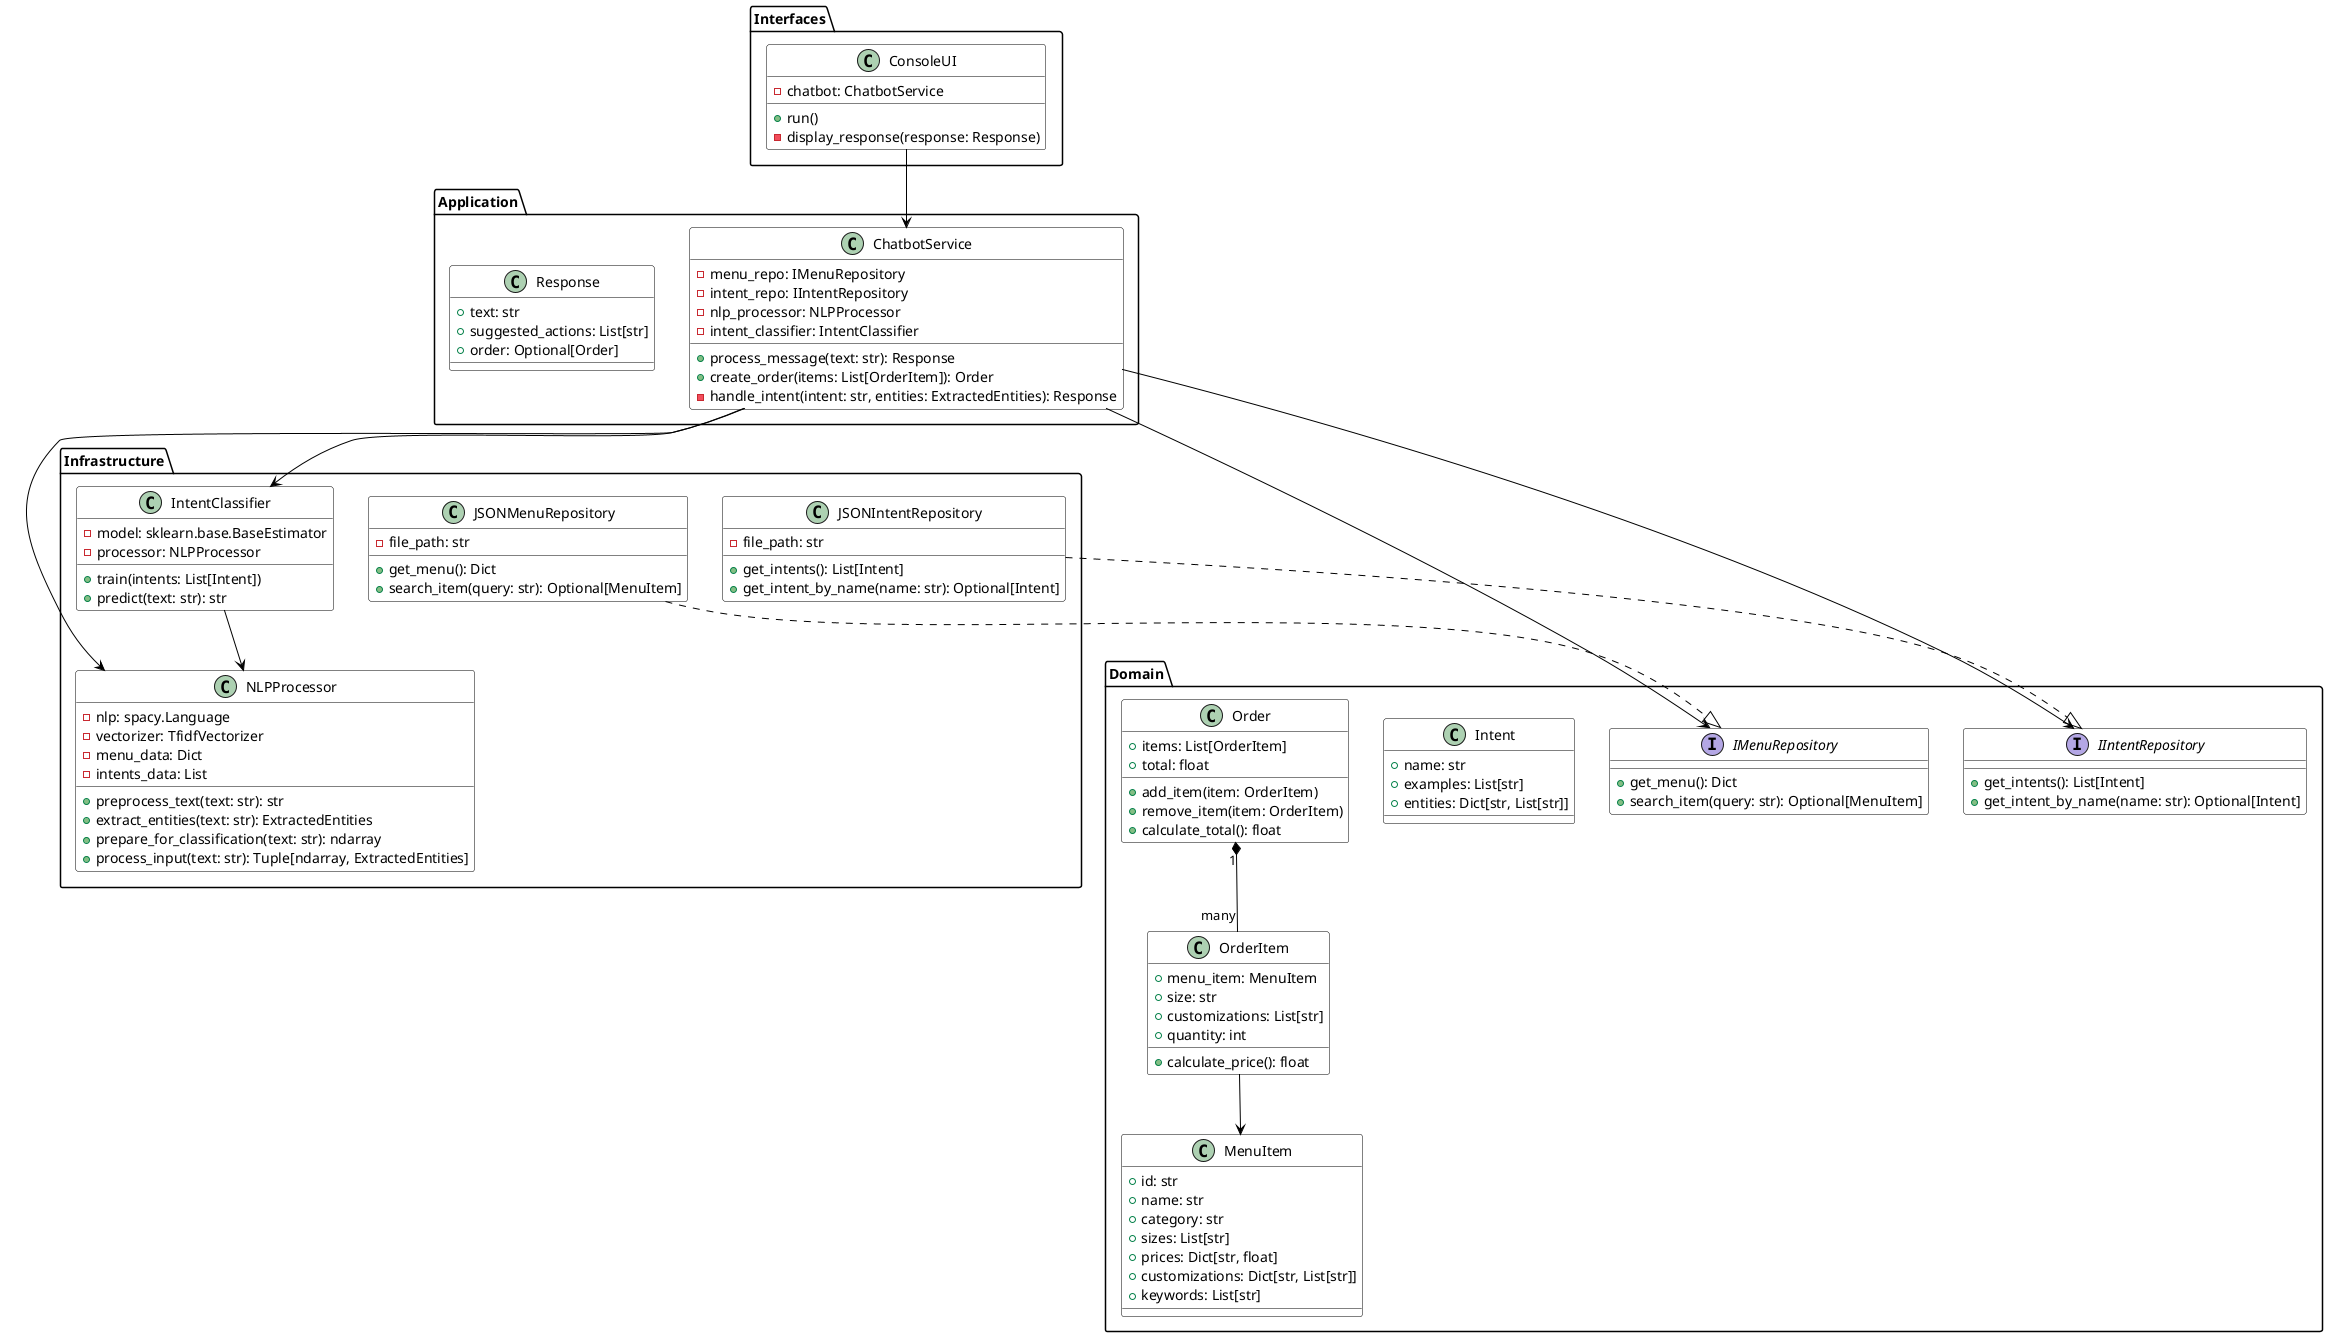 @startuml Starbucks Chatbot

' Estilos
skinparam class {
    BackgroundColor White
    ArrowColor Black
    BorderColor Black
}

package "Domain" {
    interface IMenuRepository {
        + get_menu(): Dict
        + search_item(query: str): Optional[MenuItem]
    }

    interface IIntentRepository {
        + get_intents(): List[Intent]
        + get_intent_by_name(name: str): Optional[Intent]
    }

    class MenuItem {
        + id: str
        + name: str
        + category: str
        + sizes: List[str]
        + prices: Dict[str, float]
        + customizations: Dict[str, List[str]]
        + keywords: List[str]
    }

    class Intent {
        + name: str
        + examples: List[str]
        + entities: Dict[str, List[str]]
    }

    class Order {
        + items: List[OrderItem]
        + total: float
        + add_item(item: OrderItem)
        + remove_item(item: OrderItem)
        + calculate_total(): float
    }

    class OrderItem {
        + menu_item: MenuItem
        + size: str
        + customizations: List[str]
        + quantity: int
        + calculate_price(): float
    }
}

package "Infrastructure" {
    class JSONMenuRepository {
        - file_path: str
        + get_menu(): Dict
        + search_item(query: str): Optional[MenuItem]
    }

    class JSONIntentRepository {
        - file_path: str
        + get_intents(): List[Intent]
        + get_intent_by_name(name: str): Optional[Intent]
    }

    class NLPProcessor {
        - nlp: spacy.Language
        - vectorizer: TfidfVectorizer
        - menu_data: Dict
        - intents_data: List
        + preprocess_text(text: str): str
        + extract_entities(text: str): ExtractedEntities
        + prepare_for_classification(text: str): ndarray
        + process_input(text: str): Tuple[ndarray, ExtractedEntities]
    }

    class IntentClassifier {
        - model: sklearn.base.BaseEstimator
        - processor: NLPProcessor
        + train(intents: List[Intent])
        + predict(text: str): str
    }
}

package "Application" {
    class ChatbotService {
        - menu_repo: IMenuRepository
        - intent_repo: IIntentRepository
        - nlp_processor: NLPProcessor
        - intent_classifier: IntentClassifier
        + process_message(text: str): Response
        + create_order(items: List[OrderItem]): Order
        - handle_intent(intent: str, entities: ExtractedEntities): Response
    }

    class Response {
        + text: str
        + suggested_actions: List[str]
        + order: Optional[Order]
    }
}

package "Interfaces" {
    class ConsoleUI {
        - chatbot: ChatbotService
        + run()
        - display_response(response: Response)
    }
}

' Relaciones
JSONMenuRepository ..|> IMenuRepository
JSONIntentRepository ..|> IIntentRepository

ChatbotService --> IMenuRepository
ChatbotService --> IIntentRepository
ChatbotService --> NLPProcessor
ChatbotService --> IntentClassifier

Order "1" *-- "many" OrderItem
OrderItem --> MenuItem

ConsoleUI --> ChatbotService

IntentClassifier --> NLPProcessor

@enduml